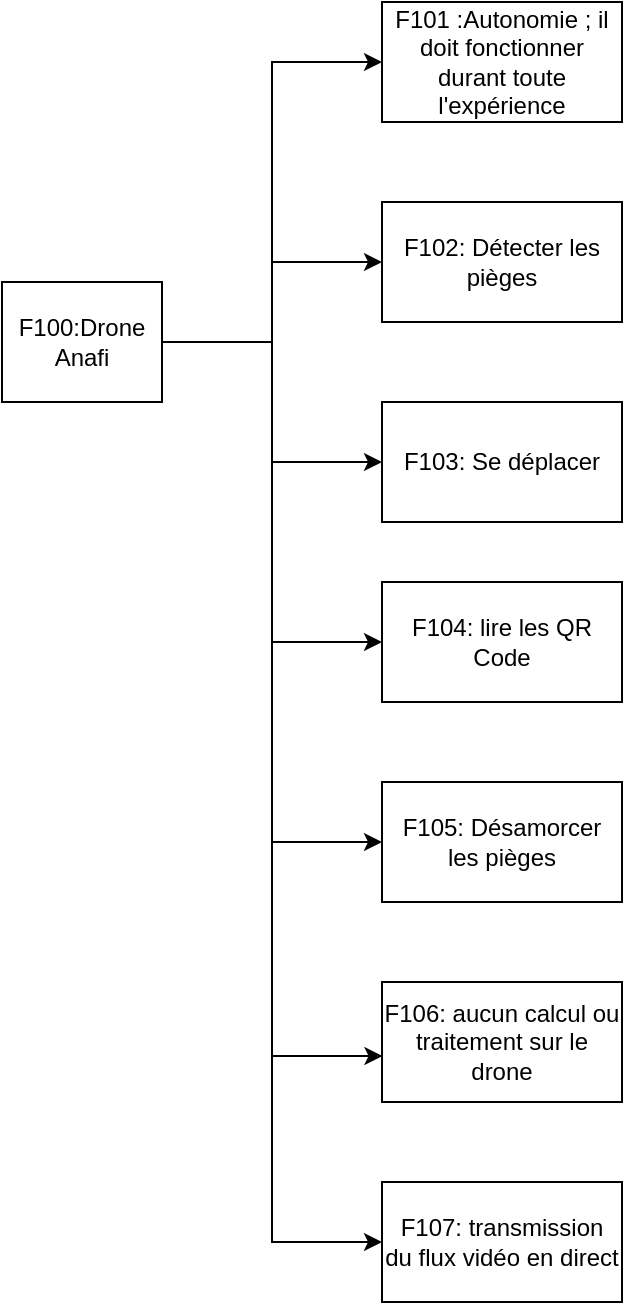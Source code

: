 <mxfile version="16.2.4" type="github">
  <diagram id="OM3lx3goNTmFPO1qKr1K" name="Page-1">
    <mxGraphModel dx="1695" dy="390" grid="1" gridSize="10" guides="1" tooltips="1" connect="1" arrows="1" fold="1" page="1" pageScale="1" pageWidth="827" pageHeight="1169" math="0" shadow="0">
      <root>
        <mxCell id="0" />
        <mxCell id="1" parent="0" />
        <mxCell id="ES-EeXoTM_ZExigbFJbH-43" value="F102: Détecter les pièges" style="rounded=0;whiteSpace=wrap;html=1;" parent="1" vertex="1">
          <mxGeometry x="90" y="270" width="120" height="60" as="geometry" />
        </mxCell>
        <mxCell id="ES-EeXoTM_ZExigbFJbH-47" value="F103: Se déplacer" style="rounded=0;whiteSpace=wrap;html=1;" parent="1" vertex="1">
          <mxGeometry x="90" y="370" width="120" height="60" as="geometry" />
        </mxCell>
        <mxCell id="ES-EeXoTM_ZExigbFJbH-50" value="F105: Désamorcer les pièges" style="rounded=0;whiteSpace=wrap;html=1;" parent="1" vertex="1">
          <mxGeometry x="90" y="560" width="120" height="60" as="geometry" />
        </mxCell>
        <mxCell id="ES-EeXoTM_ZExigbFJbH-52" value="F106: aucun calcul ou traitement sur le drone" style="rounded=0;whiteSpace=wrap;html=1;" parent="1" vertex="1">
          <mxGeometry x="90" y="660" width="120" height="60" as="geometry" />
        </mxCell>
        <mxCell id="ES-EeXoTM_ZExigbFJbH-53" style="edgeStyle=orthogonalEdgeStyle;rounded=0;orthogonalLoop=1;jettySize=auto;html=1;entryX=0;entryY=0.5;entryDx=0;entryDy=0;" parent="1" source="ES-EeXoTM_ZExigbFJbH-58" target="ES-EeXoTM_ZExigbFJbH-43" edge="1">
          <mxGeometry relative="1" as="geometry" />
        </mxCell>
        <mxCell id="ES-EeXoTM_ZExigbFJbH-54" style="edgeStyle=orthogonalEdgeStyle;rounded=0;orthogonalLoop=1;jettySize=auto;html=1;exitX=1;exitY=0.5;exitDx=0;exitDy=0;entryX=0;entryY=0.5;entryDx=0;entryDy=0;" parent="1" source="ES-EeXoTM_ZExigbFJbH-58" target="ES-EeXoTM_ZExigbFJbH-47" edge="1">
          <mxGeometry relative="1" as="geometry" />
        </mxCell>
        <mxCell id="ES-EeXoTM_ZExigbFJbH-55" style="edgeStyle=orthogonalEdgeStyle;rounded=0;orthogonalLoop=1;jettySize=auto;html=1;exitX=1;exitY=0.5;exitDx=0;exitDy=0;entryX=0;entryY=0.5;entryDx=0;entryDy=0;" parent="1" source="ES-EeXoTM_ZExigbFJbH-58" target="ES-EeXoTM_ZExigbFJbH-50" edge="1">
          <mxGeometry relative="1" as="geometry" />
        </mxCell>
        <mxCell id="ES-EeXoTM_ZExigbFJbH-56" style="edgeStyle=orthogonalEdgeStyle;rounded=0;orthogonalLoop=1;jettySize=auto;html=1;entryX=0.002;entryY=0.617;entryDx=0;entryDy=0;entryPerimeter=0;" parent="1" source="ES-EeXoTM_ZExigbFJbH-58" target="ES-EeXoTM_ZExigbFJbH-52" edge="1">
          <mxGeometry relative="1" as="geometry" />
        </mxCell>
        <mxCell id="ES-EeXoTM_ZExigbFJbH-57" style="edgeStyle=orthogonalEdgeStyle;rounded=0;orthogonalLoop=1;jettySize=auto;html=1;exitX=1;exitY=0.5;exitDx=0;exitDy=0;entryX=0;entryY=0.5;entryDx=0;entryDy=0;fontColor=#000000;" parent="1" source="ES-EeXoTM_ZExigbFJbH-58" target="ES-EeXoTM_ZExigbFJbH-98" edge="1">
          <mxGeometry relative="1" as="geometry" />
        </mxCell>
        <mxCell id="ES-EeXoTM_ZExigbFJbH-112" style="edgeStyle=orthogonalEdgeStyle;rounded=0;orthogonalLoop=1;jettySize=auto;html=1;exitX=1;exitY=0.5;exitDx=0;exitDy=0;entryX=0;entryY=0.5;entryDx=0;entryDy=0;" parent="1" source="ES-EeXoTM_ZExigbFJbH-58" target="ES-EeXoTM_ZExigbFJbH-111" edge="1">
          <mxGeometry relative="1" as="geometry" />
        </mxCell>
        <mxCell id="ES-EeXoTM_ZExigbFJbH-132" style="edgeStyle=orthogonalEdgeStyle;rounded=0;orthogonalLoop=1;jettySize=auto;html=1;exitX=1;exitY=0.5;exitDx=0;exitDy=0;entryX=0;entryY=0.5;entryDx=0;entryDy=0;" parent="1" source="ES-EeXoTM_ZExigbFJbH-58" target="ES-EeXoTM_ZExigbFJbH-131" edge="1">
          <mxGeometry relative="1" as="geometry" />
        </mxCell>
        <mxCell id="ES-EeXoTM_ZExigbFJbH-58" value="F100:Drone Anafi" style="rounded=0;whiteSpace=wrap;html=1;" parent="1" vertex="1">
          <mxGeometry x="-100" y="310" width="80" height="60" as="geometry" />
        </mxCell>
        <mxCell id="ES-EeXoTM_ZExigbFJbH-98" value="&lt;font color=&quot;#000000&quot;&gt;F104: lire les QR Code&lt;/font&gt;" style="rounded=0;whiteSpace=wrap;html=1;labelBackgroundColor=none;fontColor=#0000FF;strokeColor=#000000;fillColor=default;" parent="1" vertex="1">
          <mxGeometry x="90" y="460" width="120" height="60" as="geometry" />
        </mxCell>
        <mxCell id="ES-EeXoTM_ZExigbFJbH-111" value="F101 :Autonomie ; il doit fonctionner durant toute l&#39;expérience" style="rounded=0;whiteSpace=wrap;html=1;" parent="1" vertex="1">
          <mxGeometry x="90" y="170" width="120" height="60" as="geometry" />
        </mxCell>
        <mxCell id="ES-EeXoTM_ZExigbFJbH-131" value="F107: transmission du flux vidéo en direct" style="rounded=0;whiteSpace=wrap;html=1;" parent="1" vertex="1">
          <mxGeometry x="90" y="760" width="120" height="60" as="geometry" />
        </mxCell>
      </root>
    </mxGraphModel>
  </diagram>
</mxfile>
